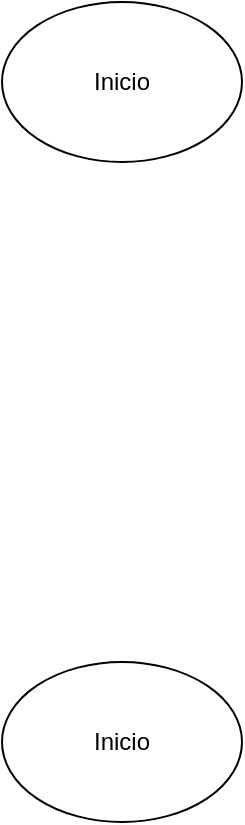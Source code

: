 <mxfile version="24.7.17">
  <diagram name="Página-1" id="jrtADWv9hk6NQuiA2MjZ">
    <mxGraphModel dx="880" dy="434" grid="1" gridSize="10" guides="1" tooltips="1" connect="1" arrows="1" fold="1" page="1" pageScale="1" pageWidth="827" pageHeight="1169" math="0" shadow="0">
      <root>
        <mxCell id="0" />
        <mxCell id="1" parent="0" />
        <mxCell id="E8r99-V4XZfma_p-CVG1-1" value="Inicio" style="ellipse;whiteSpace=wrap;html=1;" vertex="1" parent="1">
          <mxGeometry x="354" y="20" width="120" height="80" as="geometry" />
        </mxCell>
        <mxCell id="E8r99-V4XZfma_p-CVG1-2" value="Inicio" style="ellipse;whiteSpace=wrap;html=1;" vertex="1" parent="1">
          <mxGeometry x="354" y="350" width="120" height="80" as="geometry" />
        </mxCell>
      </root>
    </mxGraphModel>
  </diagram>
</mxfile>
